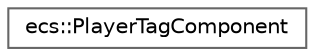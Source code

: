 digraph "Graphical Class Hierarchy"
{
 // LATEX_PDF_SIZE
  bgcolor="transparent";
  edge [fontname=Helvetica,fontsize=10,labelfontname=Helvetica,labelfontsize=10];
  node [fontname=Helvetica,fontsize=10,shape=box,height=0.2,width=0.4];
  rankdir="LR";
  Node0 [id="Node000000",label="ecs::PlayerTagComponent",height=0.2,width=0.4,color="grey40", fillcolor="white", style="filled",URL="$structecs_1_1_player_tag_component.html",tooltip=" "];
}
